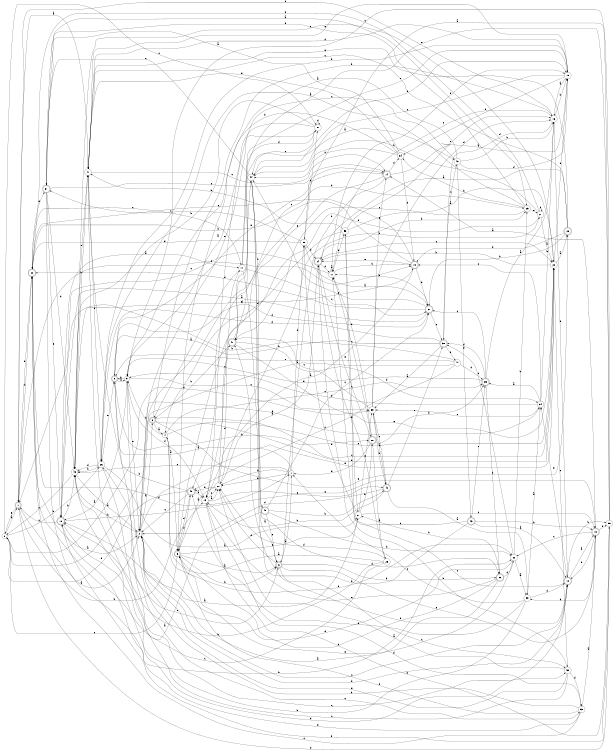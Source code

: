 digraph n46_6 {
__start0 [label="" shape="none"];

rankdir=LR;
size="8,5";

s0 [style="filled", color="black", fillcolor="white" shape="circle", label="0"];
s1 [style="rounded,filled", color="black", fillcolor="white" shape="doublecircle", label="1"];
s2 [style="rounded,filled", color="black", fillcolor="white" shape="doublecircle", label="2"];
s3 [style="rounded,filled", color="black", fillcolor="white" shape="doublecircle", label="3"];
s4 [style="filled", color="black", fillcolor="white" shape="circle", label="4"];
s5 [style="rounded,filled", color="black", fillcolor="white" shape="doublecircle", label="5"];
s6 [style="rounded,filled", color="black", fillcolor="white" shape="doublecircle", label="6"];
s7 [style="filled", color="black", fillcolor="white" shape="circle", label="7"];
s8 [style="rounded,filled", color="black", fillcolor="white" shape="doublecircle", label="8"];
s9 [style="filled", color="black", fillcolor="white" shape="circle", label="9"];
s10 [style="rounded,filled", color="black", fillcolor="white" shape="doublecircle", label="10"];
s11 [style="filled", color="black", fillcolor="white" shape="circle", label="11"];
s12 [style="rounded,filled", color="black", fillcolor="white" shape="doublecircle", label="12"];
s13 [style="rounded,filled", color="black", fillcolor="white" shape="doublecircle", label="13"];
s14 [style="rounded,filled", color="black", fillcolor="white" shape="doublecircle", label="14"];
s15 [style="filled", color="black", fillcolor="white" shape="circle", label="15"];
s16 [style="filled", color="black", fillcolor="white" shape="circle", label="16"];
s17 [style="filled", color="black", fillcolor="white" shape="circle", label="17"];
s18 [style="rounded,filled", color="black", fillcolor="white" shape="doublecircle", label="18"];
s19 [style="filled", color="black", fillcolor="white" shape="circle", label="19"];
s20 [style="filled", color="black", fillcolor="white" shape="circle", label="20"];
s21 [style="filled", color="black", fillcolor="white" shape="circle", label="21"];
s22 [style="filled", color="black", fillcolor="white" shape="circle", label="22"];
s23 [style="rounded,filled", color="black", fillcolor="white" shape="doublecircle", label="23"];
s24 [style="rounded,filled", color="black", fillcolor="white" shape="doublecircle", label="24"];
s25 [style="filled", color="black", fillcolor="white" shape="circle", label="25"];
s26 [style="filled", color="black", fillcolor="white" shape="circle", label="26"];
s27 [style="filled", color="black", fillcolor="white" shape="circle", label="27"];
s28 [style="rounded,filled", color="black", fillcolor="white" shape="doublecircle", label="28"];
s29 [style="filled", color="black", fillcolor="white" shape="circle", label="29"];
s30 [style="rounded,filled", color="black", fillcolor="white" shape="doublecircle", label="30"];
s31 [style="rounded,filled", color="black", fillcolor="white" shape="doublecircle", label="31"];
s32 [style="filled", color="black", fillcolor="white" shape="circle", label="32"];
s33 [style="filled", color="black", fillcolor="white" shape="circle", label="33"];
s34 [style="filled", color="black", fillcolor="white" shape="circle", label="34"];
s35 [style="rounded,filled", color="black", fillcolor="white" shape="doublecircle", label="35"];
s36 [style="rounded,filled", color="black", fillcolor="white" shape="doublecircle", label="36"];
s37 [style="rounded,filled", color="black", fillcolor="white" shape="doublecircle", label="37"];
s38 [style="rounded,filled", color="black", fillcolor="white" shape="doublecircle", label="38"];
s39 [style="filled", color="black", fillcolor="white" shape="circle", label="39"];
s40 [style="rounded,filled", color="black", fillcolor="white" shape="doublecircle", label="40"];
s41 [style="rounded,filled", color="black", fillcolor="white" shape="doublecircle", label="41"];
s42 [style="filled", color="black", fillcolor="white" shape="circle", label="42"];
s43 [style="rounded,filled", color="black", fillcolor="white" shape="doublecircle", label="43"];
s44 [style="filled", color="black", fillcolor="white" shape="circle", label="44"];
s45 [style="rounded,filled", color="black", fillcolor="white" shape="doublecircle", label="45"];
s46 [style="filled", color="black", fillcolor="white" shape="circle", label="46"];
s47 [style="filled", color="black", fillcolor="white" shape="circle", label="47"];
s48 [style="filled", color="black", fillcolor="white" shape="circle", label="48"];
s49 [style="rounded,filled", color="black", fillcolor="white" shape="doublecircle", label="49"];
s50 [style="filled", color="black", fillcolor="white" shape="circle", label="50"];
s51 [style="filled", color="black", fillcolor="white" shape="circle", label="51"];
s52 [style="filled", color="black", fillcolor="white" shape="circle", label="52"];
s53 [style="filled", color="black", fillcolor="white" shape="circle", label="53"];
s54 [style="filled", color="black", fillcolor="white" shape="circle", label="54"];
s55 [style="filled", color="black", fillcolor="white" shape="circle", label="55"];
s56 [style="filled", color="black", fillcolor="white" shape="circle", label="56"];
s0 -> s1 [label="a"];
s0 -> s26 [label="b"];
s0 -> s51 [label="c"];
s0 -> s39 [label="d"];
s0 -> s34 [label="e"];
s1 -> s2 [label="a"];
s1 -> s19 [label="b"];
s1 -> s18 [label="c"];
s1 -> s30 [label="d"];
s1 -> s0 [label="e"];
s2 -> s3 [label="a"];
s2 -> s46 [label="b"];
s2 -> s12 [label="c"];
s2 -> s25 [label="d"];
s2 -> s22 [label="e"];
s3 -> s4 [label="a"];
s3 -> s16 [label="b"];
s3 -> s22 [label="c"];
s3 -> s22 [label="d"];
s3 -> s23 [label="e"];
s4 -> s5 [label="a"];
s4 -> s9 [label="b"];
s4 -> s35 [label="c"];
s4 -> s32 [label="d"];
s4 -> s22 [label="e"];
s5 -> s6 [label="a"];
s5 -> s6 [label="b"];
s5 -> s0 [label="c"];
s5 -> s49 [label="d"];
s5 -> s27 [label="e"];
s6 -> s7 [label="a"];
s6 -> s36 [label="b"];
s6 -> s52 [label="c"];
s6 -> s20 [label="d"];
s6 -> s13 [label="e"];
s7 -> s8 [label="a"];
s7 -> s20 [label="b"];
s7 -> s46 [label="c"];
s7 -> s50 [label="d"];
s7 -> s20 [label="e"];
s8 -> s9 [label="a"];
s8 -> s28 [label="b"];
s8 -> s53 [label="c"];
s8 -> s37 [label="d"];
s8 -> s14 [label="e"];
s9 -> s10 [label="a"];
s9 -> s8 [label="b"];
s9 -> s39 [label="c"];
s9 -> s19 [label="d"];
s9 -> s2 [label="e"];
s10 -> s11 [label="a"];
s10 -> s46 [label="b"];
s10 -> s1 [label="c"];
s10 -> s12 [label="d"];
s10 -> s13 [label="e"];
s11 -> s3 [label="a"];
s11 -> s12 [label="b"];
s11 -> s37 [label="c"];
s11 -> s51 [label="d"];
s11 -> s15 [label="e"];
s12 -> s13 [label="a"];
s12 -> s55 [label="b"];
s12 -> s56 [label="c"];
s12 -> s2 [label="d"];
s12 -> s34 [label="e"];
s13 -> s14 [label="a"];
s13 -> s12 [label="b"];
s13 -> s32 [label="c"];
s13 -> s33 [label="d"];
s13 -> s55 [label="e"];
s14 -> s15 [label="a"];
s14 -> s6 [label="b"];
s14 -> s49 [label="c"];
s14 -> s54 [label="d"];
s14 -> s19 [label="e"];
s15 -> s16 [label="a"];
s15 -> s26 [label="b"];
s15 -> s44 [label="c"];
s15 -> s54 [label="d"];
s15 -> s47 [label="e"];
s16 -> s1 [label="a"];
s16 -> s15 [label="b"];
s16 -> s17 [label="c"];
s16 -> s38 [label="d"];
s16 -> s12 [label="e"];
s17 -> s17 [label="a"];
s17 -> s18 [label="b"];
s17 -> s10 [label="c"];
s17 -> s56 [label="d"];
s17 -> s15 [label="e"];
s18 -> s19 [label="a"];
s18 -> s30 [label="b"];
s18 -> s30 [label="c"];
s18 -> s37 [label="d"];
s18 -> s24 [label="e"];
s19 -> s20 [label="a"];
s19 -> s55 [label="b"];
s19 -> s20 [label="c"];
s19 -> s53 [label="d"];
s19 -> s40 [label="e"];
s20 -> s5 [label="a"];
s20 -> s21 [label="b"];
s20 -> s11 [label="c"];
s20 -> s41 [label="d"];
s20 -> s49 [label="e"];
s21 -> s22 [label="a"];
s21 -> s44 [label="b"];
s21 -> s21 [label="c"];
s21 -> s30 [label="d"];
s21 -> s5 [label="e"];
s22 -> s23 [label="a"];
s22 -> s24 [label="b"];
s22 -> s52 [label="c"];
s22 -> s15 [label="d"];
s22 -> s46 [label="e"];
s23 -> s24 [label="a"];
s23 -> s37 [label="b"];
s23 -> s47 [label="c"];
s23 -> s18 [label="d"];
s23 -> s47 [label="e"];
s24 -> s20 [label="a"];
s24 -> s25 [label="b"];
s24 -> s22 [label="c"];
s24 -> s17 [label="d"];
s24 -> s28 [label="e"];
s25 -> s26 [label="a"];
s25 -> s54 [label="b"];
s25 -> s41 [label="c"];
s25 -> s31 [label="d"];
s25 -> s21 [label="e"];
s26 -> s27 [label="a"];
s26 -> s46 [label="b"];
s26 -> s52 [label="c"];
s26 -> s46 [label="d"];
s26 -> s8 [label="e"];
s27 -> s10 [label="a"];
s27 -> s28 [label="b"];
s27 -> s13 [label="c"];
s27 -> s50 [label="d"];
s27 -> s39 [label="e"];
s28 -> s29 [label="a"];
s28 -> s35 [label="b"];
s28 -> s17 [label="c"];
s28 -> s17 [label="d"];
s28 -> s7 [label="e"];
s29 -> s4 [label="a"];
s29 -> s10 [label="b"];
s29 -> s30 [label="c"];
s29 -> s20 [label="d"];
s29 -> s24 [label="e"];
s30 -> s2 [label="a"];
s30 -> s1 [label="b"];
s30 -> s11 [label="c"];
s30 -> s7 [label="d"];
s30 -> s31 [label="e"];
s31 -> s25 [label="a"];
s31 -> s32 [label="b"];
s31 -> s14 [label="c"];
s31 -> s46 [label="d"];
s31 -> s10 [label="e"];
s32 -> s33 [label="a"];
s32 -> s25 [label="b"];
s32 -> s38 [label="c"];
s32 -> s2 [label="d"];
s32 -> s5 [label="e"];
s33 -> s34 [label="a"];
s33 -> s46 [label="b"];
s33 -> s7 [label="c"];
s33 -> s12 [label="d"];
s33 -> s49 [label="e"];
s34 -> s35 [label="a"];
s34 -> s16 [label="b"];
s34 -> s18 [label="c"];
s34 -> s9 [label="d"];
s34 -> s39 [label="e"];
s35 -> s16 [label="a"];
s35 -> s36 [label="b"];
s35 -> s37 [label="c"];
s35 -> s38 [label="d"];
s35 -> s9 [label="e"];
s36 -> s2 [label="a"];
s36 -> s27 [label="b"];
s36 -> s5 [label="c"];
s36 -> s32 [label="d"];
s36 -> s19 [label="e"];
s37 -> s10 [label="a"];
s37 -> s17 [label="b"];
s37 -> s38 [label="c"];
s37 -> s30 [label="d"];
s37 -> s44 [label="e"];
s38 -> s39 [label="a"];
s38 -> s8 [label="b"];
s38 -> s42 [label="c"];
s38 -> s26 [label="d"];
s38 -> s48 [label="e"];
s39 -> s40 [label="a"];
s39 -> s40 [label="b"];
s39 -> s41 [label="c"];
s39 -> s16 [label="d"];
s39 -> s14 [label="e"];
s40 -> s33 [label="a"];
s40 -> s19 [label="b"];
s40 -> s39 [label="c"];
s40 -> s2 [label="d"];
s40 -> s38 [label="e"];
s41 -> s42 [label="a"];
s41 -> s3 [label="b"];
s41 -> s44 [label="c"];
s41 -> s34 [label="d"];
s41 -> s22 [label="e"];
s42 -> s5 [label="a"];
s42 -> s16 [label="b"];
s42 -> s19 [label="c"];
s42 -> s15 [label="d"];
s42 -> s43 [label="e"];
s43 -> s12 [label="a"];
s43 -> s13 [label="b"];
s43 -> s17 [label="c"];
s43 -> s41 [label="d"];
s43 -> s35 [label="e"];
s44 -> s6 [label="a"];
s44 -> s45 [label="b"];
s44 -> s31 [label="c"];
s44 -> s36 [label="d"];
s44 -> s15 [label="e"];
s45 -> s46 [label="a"];
s45 -> s40 [label="b"];
s45 -> s37 [label="c"];
s45 -> s32 [label="d"];
s45 -> s6 [label="e"];
s46 -> s2 [label="a"];
s46 -> s47 [label="b"];
s46 -> s0 [label="c"];
s46 -> s18 [label="d"];
s46 -> s47 [label="e"];
s47 -> s1 [label="a"];
s47 -> s26 [label="b"];
s47 -> s14 [label="c"];
s47 -> s15 [label="d"];
s47 -> s6 [label="e"];
s48 -> s2 [label="a"];
s48 -> s1 [label="b"];
s48 -> s49 [label="c"];
s48 -> s35 [label="d"];
s48 -> s8 [label="e"];
s49 -> s19 [label="a"];
s49 -> s47 [label="b"];
s49 -> s2 [label="c"];
s49 -> s5 [label="d"];
s49 -> s0 [label="e"];
s50 -> s37 [label="a"];
s50 -> s51 [label="b"];
s50 -> s31 [label="c"];
s50 -> s24 [label="d"];
s50 -> s30 [label="e"];
s51 -> s9 [label="a"];
s51 -> s46 [label="b"];
s51 -> s44 [label="c"];
s51 -> s51 [label="d"];
s51 -> s2 [label="e"];
s52 -> s20 [label="a"];
s52 -> s24 [label="b"];
s52 -> s26 [label="c"];
s52 -> s53 [label="d"];
s52 -> s2 [label="e"];
s53 -> s13 [label="a"];
s53 -> s9 [label="b"];
s53 -> s30 [label="c"];
s53 -> s5 [label="d"];
s53 -> s10 [label="e"];
s54 -> s31 [label="a"];
s54 -> s9 [label="b"];
s54 -> s44 [label="c"];
s54 -> s18 [label="d"];
s54 -> s47 [label="e"];
s55 -> s50 [label="a"];
s55 -> s10 [label="b"];
s55 -> s9 [label="c"];
s55 -> s1 [label="d"];
s55 -> s41 [label="e"];
s56 -> s22 [label="a"];
s56 -> s47 [label="b"];
s56 -> s27 [label="c"];
s56 -> s4 [label="d"];
s56 -> s16 [label="e"];

}